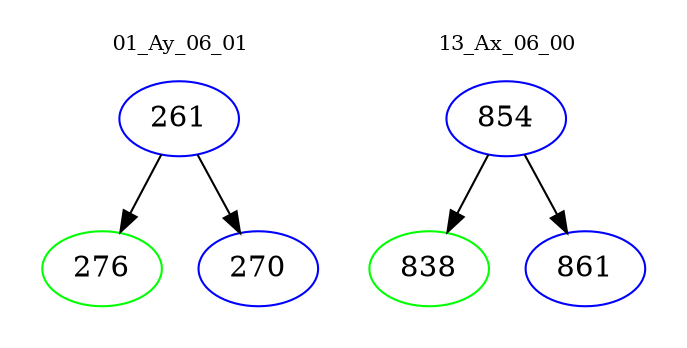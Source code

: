 digraph{
subgraph cluster_0 {
color = white
label = "01_Ay_06_01";
fontsize=10;
T0_261 [label="261", color="blue"]
T0_261 -> T0_276 [color="black"]
T0_276 [label="276", color="green"]
T0_261 -> T0_270 [color="black"]
T0_270 [label="270", color="blue"]
}
subgraph cluster_1 {
color = white
label = "13_Ax_06_00";
fontsize=10;
T1_854 [label="854", color="blue"]
T1_854 -> T1_838 [color="black"]
T1_838 [label="838", color="green"]
T1_854 -> T1_861 [color="black"]
T1_861 [label="861", color="blue"]
}
}
